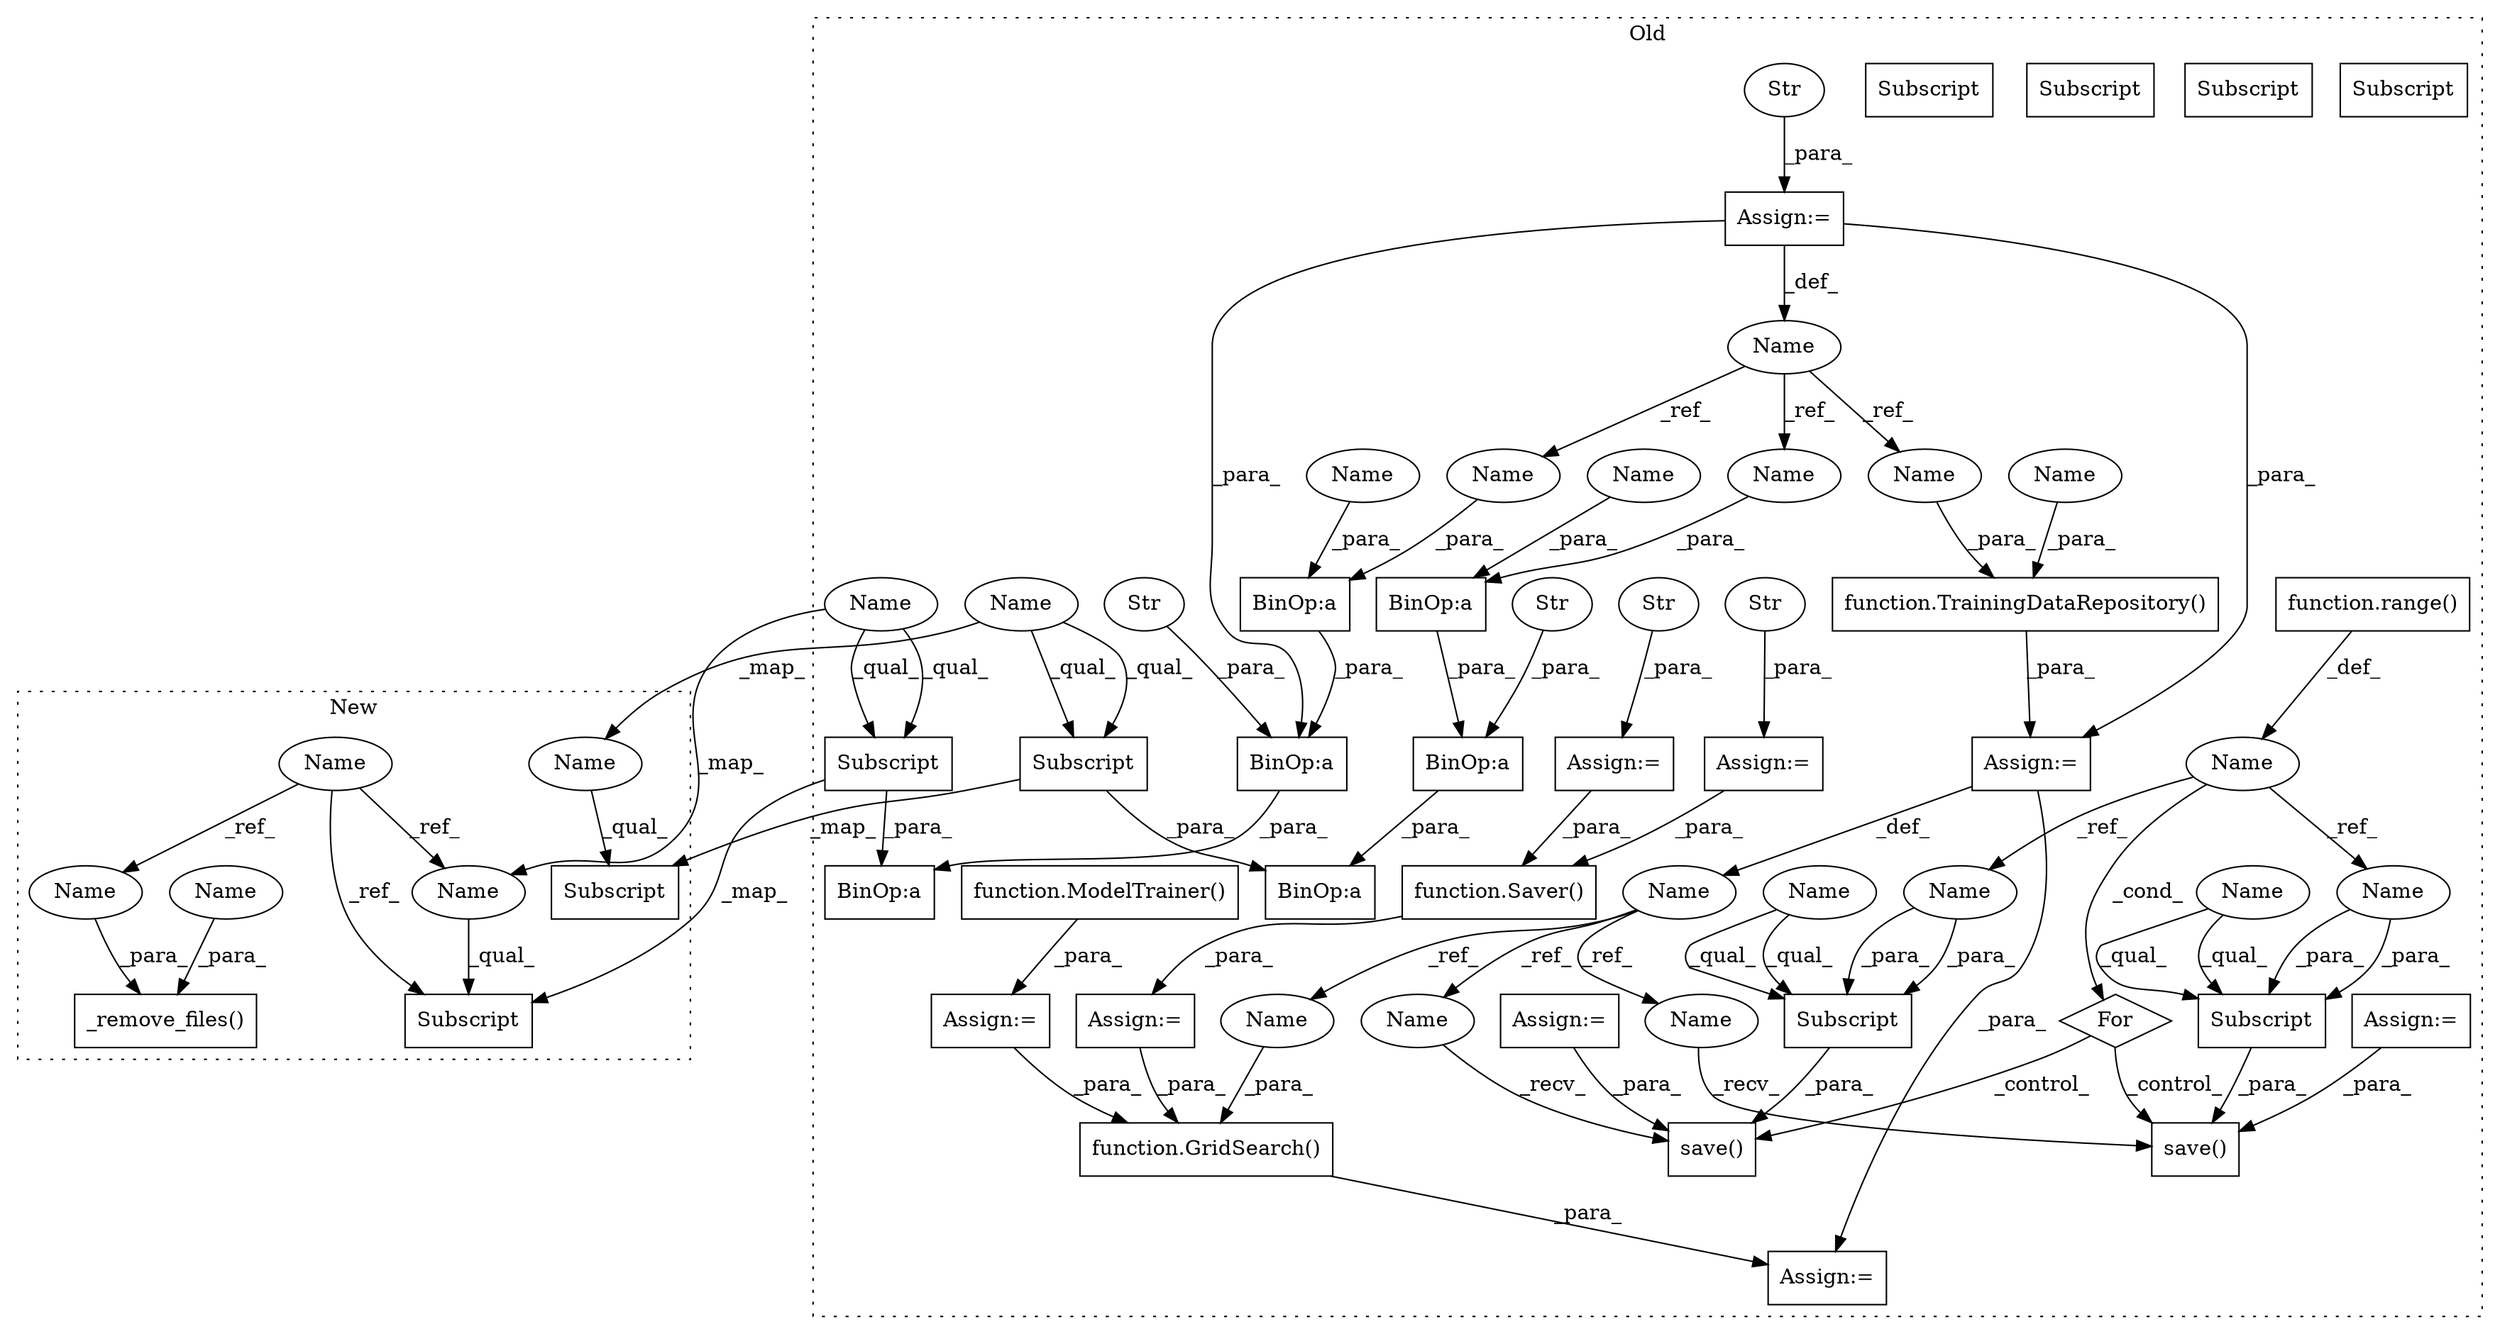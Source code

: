 digraph G {
subgraph cluster0 {
1 [label="Subscript" a="63" s="3614,0" l="21,0" shape="box"];
3 [label="save()" a="75" s="3598,3645" l="16,1" shape="box"];
5 [label="Subscript" a="63" s="4256,0" l="21,0" shape="box"];
6 [label="BinOp:a" a="82" s="4249" l="7" shape="box"];
7 [label="BinOp:a" a="82" s="4237" l="13" shape="box"];
8 [label="BinOp:a" a="82" s="4237" l="3" shape="box"];
9 [label="Str" a="66" s="4250" l="3" shape="ellipse"];
10 [label="function.range()" a="75" s="3565,3583" l="6,1" shape="box"];
11 [label="Name" a="87" s="3560" l="1" shape="ellipse"];
12 [label="For" a="107" s="3556,3584" l="4,14" shape="diamond"];
13 [label="save()" a="75" s="3659,3702" l="16,1" shape="box"];
14 [label="Subscript" a="63" s="3675,0" l="19,0" shape="box"];
17 [label="Subscript" a="63" s="4340,0" l="19,0" shape="box"];
18 [label="BinOp:a" a="82" s="4333" l="7" shape="box"];
19 [label="BinOp:a" a="82" s="4321" l="3" shape="box"];
20 [label="BinOp:a" a="82" s="4321" l="13" shape="box"];
21 [label="Str" a="66" s="4334" l="3" shape="ellipse"];
22 [label="Name" a="87" s="2998" l="10" shape="ellipse"];
23 [label="Name" a="87" s="2857" l="20" shape="ellipse"];
24 [label="function.GridSearch()" a="75" s="3208,3275" l="11,1" shape="box"];
25 [label="function.Saver()" a="75" s="3132,3184" l="6,1" shape="box"];
26 [label="Assign:=" a="68" s="3294" l="3" shape="box"];
27 [label="Assign:=" a="68" s="3205" l="3" shape="box"];
28 [label="function.TrainingDataRepository()" a="75" s="3011,3063" l="23,1" shape="box"];
29 [label="Assign:=" a="68" s="3008" l="3" shape="box"];
30 [label="Assign:=" a="68" s="3336" l="3" shape="box"];
31 [label="Assign:=" a="68" s="2971" l="3" shape="box"];
32 [label="Str" a="66" s="2974" l="15" shape="ellipse"];
33 [label="Assign:=" a="68" s="3086" l="3" shape="box"];
34 [label="Assign:=" a="68" s="2877" l="3" shape="box"];
35 [label="Str" a="66" s="2880" l="13" shape="ellipse"];
36 [label="Assign:=" a="68" s="2923" l="3" shape="box"];
37 [label="Str" a="66" s="2926" l="13" shape="ellipse"];
38 [label="Assign:=" a="68" s="3129" l="3" shape="box"];
39 [label="function.ModelTrainer()" a="75" s="3089,3114" l="13,1" shape="box"];
40 [label="Subscript" a="63" s="3614,0" l="21,0" shape="box"];
41 [label="Name" a="87" s="3614" l="18" shape="ellipse"];
42 [label="Subscript" a="63" s="4256,0" l="21,0" shape="box"];
43 [label="Name" a="87" s="4256" l="18" shape="ellipse"];
46 [label="Name" a="87" s="4301" l="20" shape="ellipse"];
47 [label="Name" a="87" s="4217" l="20" shape="ellipse"];
48 [label="Name" a="87" s="3034" l="20" shape="ellipse"];
49 [label="Name" a="87" s="4240" l="7" shape="ellipse"];
50 [label="Name" a="87" s="4324" l="7" shape="ellipse"];
51 [label="Name" a="87" s="3056" l="7" shape="ellipse"];
54 [label="Name" a="87" s="4340" l="16" shape="ellipse"];
55 [label="Subscript" a="63" s="4340,0" l="19,0" shape="box"];
56 [label="Subscript" a="63" s="3675,0" l="19,0" shape="box"];
57 [label="Name" a="87" s="3675" l="16" shape="ellipse"];
58 [label="Name" a="87" s="3659" l="10" shape="ellipse"];
59 [label="Name" a="87" s="3219" l="10" shape="ellipse"];
60 [label="Name" a="87" s="3598" l="10" shape="ellipse"];
61 [label="Name" a="87" s="3692" l="1" shape="ellipse"];
62 [label="Name" a="87" s="3633" l="1" shape="ellipse"];
label = "Old";
style="dotted";
}
subgraph cluster1 {
2 [label="_remove_files()" a="75" s="3860,3929" l="19,1" shape="box"];
4 [label="Subscript" a="63" s="3260,0" l="21,0" shape="box"];
15 [label="Name" a="87" s="3101" l="16" shape="ellipse"];
16 [label="Subscript" a="63" s="3331,0" l="19,0" shape="box"];
44 [label="Name" a="87" s="3331" l="16" shape="ellipse"];
45 [label="Name" a="87" s="3913" l="16" shape="ellipse"];
52 [label="Name" a="87" s="3260" l="18" shape="ellipse"];
53 [label="Name" a="87" s="3893" l="18" shape="ellipse"];
label = "New";
style="dotted";
}
7 -> 6 [label="_para_"];
8 -> 7 [label="_para_"];
9 -> 7 [label="_para_"];
10 -> 11 [label="_def_"];
11 -> 12 [label="_cond_"];
11 -> 62 [label="_ref_"];
11 -> 61 [label="_ref_"];
12 -> 3 [label="_control_"];
12 -> 13 [label="_control_"];
15 -> 16 [label="_ref_"];
15 -> 44 [label="_ref_"];
15 -> 45 [label="_ref_"];
19 -> 20 [label="_para_"];
20 -> 18 [label="_para_"];
21 -> 20 [label="_para_"];
22 -> 58 [label="_ref_"];
22 -> 59 [label="_ref_"];
22 -> 60 [label="_ref_"];
23 -> 47 [label="_ref_"];
23 -> 46 [label="_ref_"];
23 -> 48 [label="_ref_"];
24 -> 27 [label="_para_"];
25 -> 38 [label="_para_"];
26 -> 3 [label="_para_"];
28 -> 29 [label="_para_"];
29 -> 27 [label="_para_"];
29 -> 22 [label="_def_"];
30 -> 13 [label="_para_"];
31 -> 25 [label="_para_"];
32 -> 31 [label="_para_"];
33 -> 24 [label="_para_"];
34 -> 20 [label="_para_"];
34 -> 23 [label="_def_"];
34 -> 29 [label="_para_"];
35 -> 34 [label="_para_"];
36 -> 25 [label="_para_"];
37 -> 36 [label="_para_"];
38 -> 24 [label="_para_"];
39 -> 33 [label="_para_"];
40 -> 3 [label="_para_"];
41 -> 40 [label="_qual_"];
41 -> 40 [label="_qual_"];
42 -> 4 [label="_map_"];
42 -> 6 [label="_para_"];
43 -> 42 [label="_qual_"];
43 -> 42 [label="_qual_"];
43 -> 52 [label="_map_"];
44 -> 16 [label="_qual_"];
45 -> 2 [label="_para_"];
46 -> 19 [label="_para_"];
47 -> 8 [label="_para_"];
48 -> 28 [label="_para_"];
49 -> 8 [label="_para_"];
50 -> 19 [label="_para_"];
51 -> 28 [label="_para_"];
52 -> 4 [label="_qual_"];
53 -> 2 [label="_para_"];
54 -> 44 [label="_map_"];
54 -> 55 [label="_qual_"];
54 -> 55 [label="_qual_"];
55 -> 18 [label="_para_"];
55 -> 16 [label="_map_"];
56 -> 13 [label="_para_"];
57 -> 56 [label="_qual_"];
57 -> 56 [label="_qual_"];
58 -> 13 [label="_recv_"];
59 -> 24 [label="_para_"];
60 -> 3 [label="_recv_"];
61 -> 56 [label="_para_"];
61 -> 56 [label="_para_"];
62 -> 40 [label="_para_"];
62 -> 40 [label="_para_"];
}